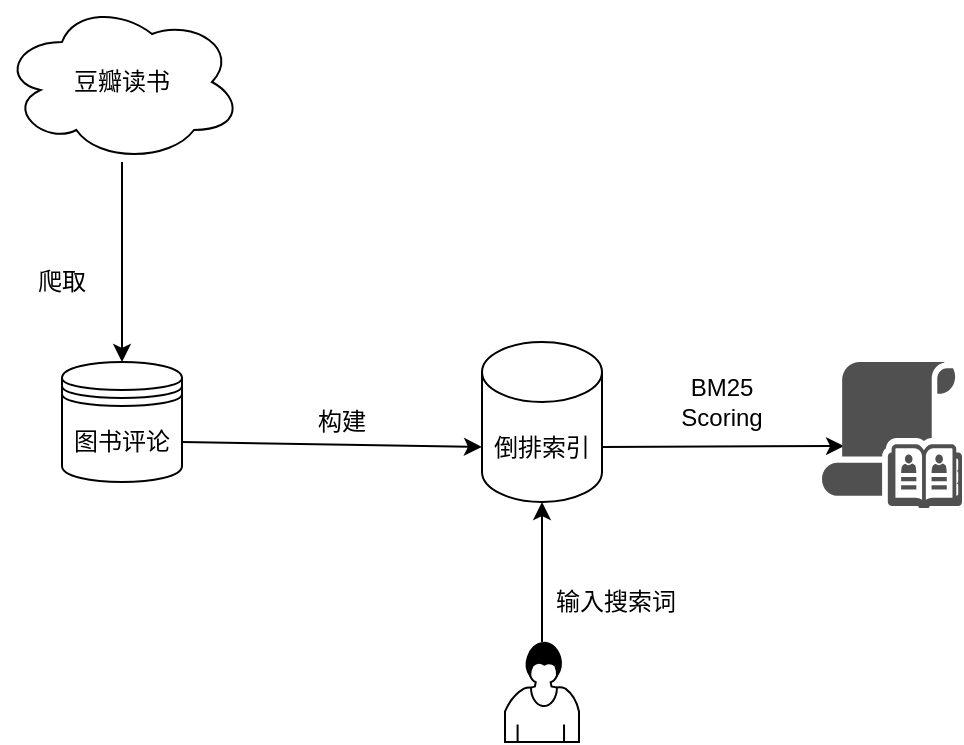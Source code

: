 <mxfile version="14.5.3" type="github">
  <diagram id="iOPrNZb-RhOaWHbORhaW" name="Page-1">
    <mxGraphModel dx="946" dy="526" grid="0" gridSize="10" guides="1" tooltips="1" connect="1" arrows="1" fold="1" page="1" pageScale="1" pageWidth="827" pageHeight="1169" math="0" shadow="0">
      <root>
        <mxCell id="0" />
        <mxCell id="1" parent="0" />
        <mxCell id="f2MiMlfMXScgHHlhZXGQ-1" value="图书评论" style="shape=datastore;whiteSpace=wrap;html=1;" vertex="1" parent="1">
          <mxGeometry x="150" y="240" width="60" height="60" as="geometry" />
        </mxCell>
        <mxCell id="f2MiMlfMXScgHHlhZXGQ-3" style="edgeStyle=orthogonalEdgeStyle;rounded=0;orthogonalLoop=1;jettySize=auto;html=1;entryX=0.5;entryY=0;entryDx=0;entryDy=0;" edge="1" parent="1" source="f2MiMlfMXScgHHlhZXGQ-2" target="f2MiMlfMXScgHHlhZXGQ-1">
          <mxGeometry relative="1" as="geometry" />
        </mxCell>
        <mxCell id="f2MiMlfMXScgHHlhZXGQ-2" value="豆瓣读书" style="ellipse;shape=cloud;whiteSpace=wrap;html=1;" vertex="1" parent="1">
          <mxGeometry x="120" y="60" width="120" height="80" as="geometry" />
        </mxCell>
        <mxCell id="f2MiMlfMXScgHHlhZXGQ-4" value="爬取" style="text;html=1;strokeColor=none;fillColor=none;align=center;verticalAlign=middle;whiteSpace=wrap;rounded=0;" vertex="1" parent="1">
          <mxGeometry x="130" y="190" width="40" height="20" as="geometry" />
        </mxCell>
        <mxCell id="f2MiMlfMXScgHHlhZXGQ-17" style="edgeStyle=orthogonalEdgeStyle;rounded=0;orthogonalLoop=1;jettySize=auto;html=1;exitX=1;exitY=0;exitDx=0;exitDy=52.5;exitPerimeter=0;entryX=0.017;entryY=0.676;entryDx=0;entryDy=0;entryPerimeter=0;" edge="1" parent="1" source="f2MiMlfMXScgHHlhZXGQ-5">
          <mxGeometry relative="1" as="geometry">
            <mxPoint x="541.02" y="282.018" as="targetPoint" />
          </mxGeometry>
        </mxCell>
        <mxCell id="f2MiMlfMXScgHHlhZXGQ-5" value="倒排索引" style="shape=cylinder3;whiteSpace=wrap;html=1;boundedLbl=1;backgroundOutline=1;size=15;" vertex="1" parent="1">
          <mxGeometry x="360" y="230" width="60" height="80" as="geometry" />
        </mxCell>
        <mxCell id="f2MiMlfMXScgHHlhZXGQ-6" value="" style="endArrow=classic;html=1;entryX=0;entryY=0;entryDx=0;entryDy=52.5;entryPerimeter=0;" edge="1" parent="1" target="f2MiMlfMXScgHHlhZXGQ-5">
          <mxGeometry width="50" height="50" relative="1" as="geometry">
            <mxPoint x="210" y="280" as="sourcePoint" />
            <mxPoint x="260" y="230" as="targetPoint" />
          </mxGeometry>
        </mxCell>
        <mxCell id="f2MiMlfMXScgHHlhZXGQ-8" value="构建" style="text;html=1;strokeColor=none;fillColor=none;align=center;verticalAlign=middle;whiteSpace=wrap;rounded=0;" vertex="1" parent="1">
          <mxGeometry x="270" y="260" width="40" height="20" as="geometry" />
        </mxCell>
        <mxCell id="f2MiMlfMXScgHHlhZXGQ-12" style="edgeStyle=orthogonalEdgeStyle;rounded=0;orthogonalLoop=1;jettySize=auto;html=1;entryX=0.5;entryY=1;entryDx=0;entryDy=0;entryPerimeter=0;" edge="1" parent="1" source="f2MiMlfMXScgHHlhZXGQ-10" target="f2MiMlfMXScgHHlhZXGQ-5">
          <mxGeometry relative="1" as="geometry" />
        </mxCell>
        <mxCell id="f2MiMlfMXScgHHlhZXGQ-10" value="" style="shape=mxgraph.bpmn.user_task;html=1;outlineConnect=0;" vertex="1" parent="1">
          <mxGeometry x="371.5" y="380" width="37" height="50" as="geometry" />
        </mxCell>
        <mxCell id="f2MiMlfMXScgHHlhZXGQ-13" value="输入搜索词" style="text;html=1;strokeColor=none;fillColor=none;align=center;verticalAlign=middle;whiteSpace=wrap;rounded=0;" vertex="1" parent="1">
          <mxGeometry x="394" y="350" width="66" height="20" as="geometry" />
        </mxCell>
        <mxCell id="f2MiMlfMXScgHHlhZXGQ-18" value="" style="pointerEvents=1;shadow=0;dashed=0;html=1;strokeColor=none;fillColor=#505050;labelPosition=center;verticalLabelPosition=bottom;verticalAlign=top;outlineConnect=0;align=center;shape=mxgraph.office.security.address_book_policies;" vertex="1" parent="1">
          <mxGeometry x="530" y="240" width="70" height="73" as="geometry" />
        </mxCell>
        <mxCell id="f2MiMlfMXScgHHlhZXGQ-19" value="BM25 Scoring" style="text;html=1;strokeColor=none;fillColor=none;align=center;verticalAlign=middle;whiteSpace=wrap;rounded=0;" vertex="1" parent="1">
          <mxGeometry x="460" y="250" width="40" height="20" as="geometry" />
        </mxCell>
      </root>
    </mxGraphModel>
  </diagram>
</mxfile>
